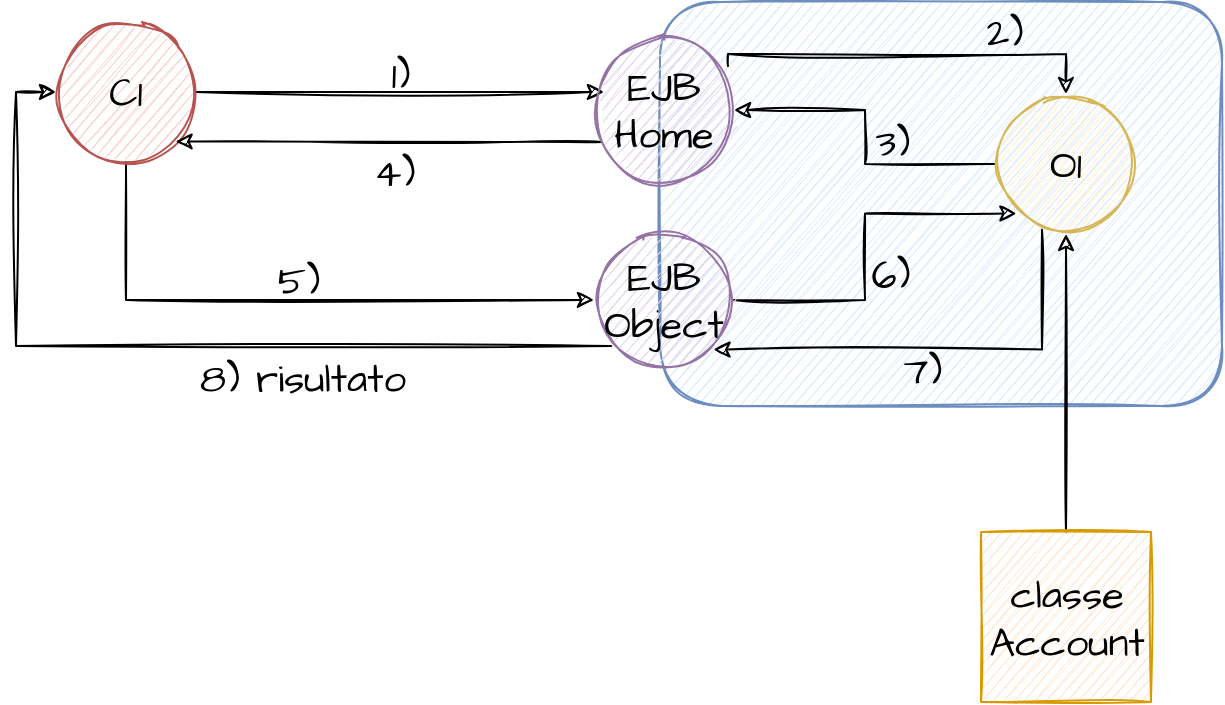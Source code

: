 <mxfile version="15.9.6" type="device"><diagram id="iR7kW6d5z7mH8W_eMVzF" name="Page-1"><mxGraphModel dx="1422" dy="745" grid="0" gridSize="10" guides="1" tooltips="1" connect="1" arrows="1" fold="1" page="1" pageScale="1" pageWidth="827" pageHeight="1169" math="0" shadow="0"><root><mxCell id="0"/><mxCell id="1" parent="0"/><mxCell id="LwVA78MGahFg6l0W7koL-2" value="" style="rounded=1;whiteSpace=wrap;html=1;sketch=1;hachureGap=4;fontFamily=Architects Daughter;fontSource=https%3A%2F%2Ffonts.googleapis.com%2Fcss%3Ffamily%3DArchitects%2BDaughter;fontSize=20;fillColor=#dae8fc;strokeColor=#6c8ebf;" parent="1" vertex="1"><mxGeometry x="359" y="131" width="281" height="202" as="geometry"/></mxCell><mxCell id="Qc-X91zLPeSD3C41B7id-10" value="1)" style="edgeStyle=orthogonalEdgeStyle;rounded=0;sketch=1;orthogonalLoop=1;jettySize=auto;html=1;entryX=0.071;entryY=0.371;entryDx=0;entryDy=0;entryPerimeter=0;fontFamily=Architects Daughter;fontSource=https%3A%2F%2Ffonts.googleapis.com%2Fcss%3Ffamily%3DArchitects%2BDaughter;fontSize=20;labelBackgroundColor=none;" edge="1" parent="1" source="Qc-X91zLPeSD3C41B7id-1" target="Qc-X91zLPeSD3C41B7id-3"><mxGeometry x="0.0" y="9" relative="1" as="geometry"><mxPoint as="offset"/></mxGeometry></mxCell><mxCell id="Qc-X91zLPeSD3C41B7id-12" value="5)" style="edgeStyle=orthogonalEdgeStyle;rounded=0;sketch=1;orthogonalLoop=1;jettySize=auto;html=1;entryX=0;entryY=0.5;entryDx=0;entryDy=0;labelBackgroundColor=none;fontFamily=Architects Daughter;fontSource=https%3A%2F%2Ffonts.googleapis.com%2Fcss%3Ffamily%3DArchitects%2BDaughter;fontSize=20;" edge="1" parent="1" source="Qc-X91zLPeSD3C41B7id-1" target="Qc-X91zLPeSD3C41B7id-4"><mxGeometry x="0.023" y="10" relative="1" as="geometry"><Array as="points"><mxPoint x="92" y="280"/></Array><mxPoint as="offset"/></mxGeometry></mxCell><mxCell id="Qc-X91zLPeSD3C41B7id-1" value="C1" style="ellipse;whiteSpace=wrap;html=1;aspect=fixed;sketch=1;fontSize=20;fontFamily=Architects Daughter;fontSource=https%3A%2F%2Ffonts.googleapis.com%2Fcss%3Ffamily%3DArchitects%2BDaughter;fillColor=#f8cecc;strokeColor=#b85450;" vertex="1" parent="1"><mxGeometry x="57" y="141" width="70" height="70" as="geometry"/></mxCell><mxCell id="Qc-X91zLPeSD3C41B7id-11" value="4)" style="edgeStyle=orthogonalEdgeStyle;rounded=0;sketch=1;orthogonalLoop=1;jettySize=auto;html=1;entryX=1;entryY=1;entryDx=0;entryDy=0;labelBackgroundColor=none;fontFamily=Architects Daughter;fontSource=https%3A%2F%2Ffonts.googleapis.com%2Fcss%3Ffamily%3DArchitects%2BDaughter;fontSize=20;" edge="1" parent="1" source="Qc-X91zLPeSD3C41B7id-3" target="Qc-X91zLPeSD3C41B7id-1"><mxGeometry x="-0.025" y="15" relative="1" as="geometry"><Array as="points"><mxPoint x="281" y="201"/><mxPoint x="281" y="201"/></Array><mxPoint as="offset"/></mxGeometry></mxCell><mxCell id="Qc-X91zLPeSD3C41B7id-13" value="2)" style="edgeStyle=orthogonalEdgeStyle;rounded=0;sketch=1;orthogonalLoop=1;jettySize=auto;html=1;entryX=0.5;entryY=0;entryDx=0;entryDy=0;labelBackgroundColor=none;fontFamily=Architects Daughter;fontSource=https%3A%2F%2Ffonts.googleapis.com%2Fcss%3Ffamily%3DArchitects%2BDaughter;fontSize=20;exitX=0.957;exitY=0.186;exitDx=0;exitDy=0;exitPerimeter=0;" edge="1" parent="1" source="Qc-X91zLPeSD3C41B7id-3" target="Qc-X91zLPeSD3C41B7id-5"><mxGeometry x="0.477" y="11" relative="1" as="geometry"><Array as="points"><mxPoint x="393" y="157"/><mxPoint x="562" y="157"/></Array><mxPoint as="offset"/></mxGeometry></mxCell><mxCell id="Qc-X91zLPeSD3C41B7id-3" value="&lt;div&gt;EJB&lt;/div&gt;&lt;div&gt;Home&lt;/div&gt;" style="ellipse;whiteSpace=wrap;html=1;aspect=fixed;sketch=1;fontSize=20;fontFamily=Architects Daughter;fontSource=https%3A%2F%2Ffonts.googleapis.com%2Fcss%3Ffamily%3DArchitects%2BDaughter;fillColor=#e1d5e7;strokeColor=#9673a6;" vertex="1" parent="1"><mxGeometry x="326" y="150" width="70" height="70" as="geometry"/></mxCell><mxCell id="Qc-X91zLPeSD3C41B7id-14" value="6)" style="edgeStyle=orthogonalEdgeStyle;rounded=0;sketch=1;orthogonalLoop=1;jettySize=auto;html=1;entryX=0;entryY=1;entryDx=0;entryDy=0;labelBackgroundColor=none;fontFamily=Architects Daughter;fontSource=https%3A%2F%2Ffonts.googleapis.com%2Fcss%3Ffamily%3DArchitects%2BDaughter;fontSize=20;" edge="1" parent="1" source="Qc-X91zLPeSD3C41B7id-4" target="Qc-X91zLPeSD3C41B7id-5"><mxGeometry x="-0.142" y="-12" relative="1" as="geometry"><mxPoint as="offset"/></mxGeometry></mxCell><mxCell id="Qc-X91zLPeSD3C41B7id-17" value="8) risultato" style="edgeStyle=orthogonalEdgeStyle;rounded=0;sketch=1;orthogonalLoop=1;jettySize=auto;html=1;entryX=0;entryY=0.5;entryDx=0;entryDy=0;labelBackgroundColor=none;fontFamily=Architects Daughter;fontSource=https%3A%2F%2Ffonts.googleapis.com%2Fcss%3Ffamily%3DArchitects%2BDaughter;fontSize=20;" edge="1" parent="1" source="Qc-X91zLPeSD3C41B7id-4" target="Qc-X91zLPeSD3C41B7id-1"><mxGeometry x="-0.304" y="16" relative="1" as="geometry"><Array as="points"><mxPoint x="37" y="303"/><mxPoint x="37" y="176"/></Array><mxPoint as="offset"/></mxGeometry></mxCell><mxCell id="Qc-X91zLPeSD3C41B7id-4" value="&lt;div&gt;EJB&lt;/div&gt;&lt;div&gt;Object&lt;/div&gt;" style="ellipse;whiteSpace=wrap;html=1;aspect=fixed;sketch=1;fontSize=20;fontFamily=Architects Daughter;fontSource=https%3A%2F%2Ffonts.googleapis.com%2Fcss%3Ffamily%3DArchitects%2BDaughter;fillColor=#e1d5e7;strokeColor=#9673a6;" vertex="1" parent="1"><mxGeometry x="326" y="245" width="70" height="70" as="geometry"/></mxCell><mxCell id="Qc-X91zLPeSD3C41B7id-16" value="7)" style="edgeStyle=orthogonalEdgeStyle;rounded=0;sketch=1;orthogonalLoop=1;jettySize=auto;html=1;entryX=1;entryY=1;entryDx=0;entryDy=0;labelBackgroundColor=none;fontFamily=Architects Daughter;fontSource=https%3A%2F%2Ffonts.googleapis.com%2Fcss%3Ffamily%3DArchitects%2BDaughter;fontSize=20;" edge="1" parent="1" source="Qc-X91zLPeSD3C41B7id-5" target="Qc-X91zLPeSD3C41B7id-4"><mxGeometry x="0.07" y="10" relative="1" as="geometry"><Array as="points"><mxPoint x="550" y="305"/></Array><mxPoint as="offset"/></mxGeometry></mxCell><mxCell id="Qc-X91zLPeSD3C41B7id-21" value="3)" style="edgeStyle=orthogonalEdgeStyle;rounded=0;sketch=1;orthogonalLoop=1;jettySize=auto;html=1;entryX=1;entryY=0.5;entryDx=0;entryDy=0;labelBackgroundColor=none;fontFamily=Architects Daughter;fontSource=https%3A%2F%2Ffonts.googleapis.com%2Fcss%3Ffamily%3DArchitects%2BDaughter;fontSize=20;" edge="1" parent="1" source="Qc-X91zLPeSD3C41B7id-5" target="Qc-X91zLPeSD3C41B7id-3"><mxGeometry x="-0.342" y="-11" relative="1" as="geometry"><mxPoint as="offset"/></mxGeometry></mxCell><mxCell id="Qc-X91zLPeSD3C41B7id-5" value="O1" style="ellipse;whiteSpace=wrap;html=1;aspect=fixed;sketch=1;fontSize=20;fontFamily=Architects Daughter;fontSource=https%3A%2F%2Ffonts.googleapis.com%2Fcss%3Ffamily%3DArchitects%2BDaughter;fillColor=#fff2cc;strokeColor=#d6b656;" vertex="1" parent="1"><mxGeometry x="527" y="177" width="70" height="70" as="geometry"/></mxCell><mxCell id="Qc-X91zLPeSD3C41B7id-7" style="edgeStyle=orthogonalEdgeStyle;rounded=0;orthogonalLoop=1;jettySize=auto;html=1;fontFamily=Architects Daughter;fontSource=https%3A%2F%2Ffonts.googleapis.com%2Fcss%3Ffamily%3DArchitects%2BDaughter;fontSize=20;sketch=1;" edge="1" parent="1" source="Qc-X91zLPeSD3C41B7id-6" target="Qc-X91zLPeSD3C41B7id-5"><mxGeometry relative="1" as="geometry"/></mxCell><mxCell id="Qc-X91zLPeSD3C41B7id-6" value="&lt;div&gt;classe&lt;/div&gt;&lt;div&gt;Account&lt;br&gt;&lt;/div&gt;" style="whiteSpace=wrap;html=1;aspect=fixed;sketch=1;fontFamily=Architects Daughter;fontSource=https%3A%2F%2Ffonts.googleapis.com%2Fcss%3Ffamily%3DArchitects%2BDaughter;fontSize=20;fillColor=#ffe6cc;strokeColor=#d79b00;" vertex="1" parent="1"><mxGeometry x="519.5" y="396" width="85" height="85" as="geometry"/></mxCell></root></mxGraphModel></diagram></mxfile>